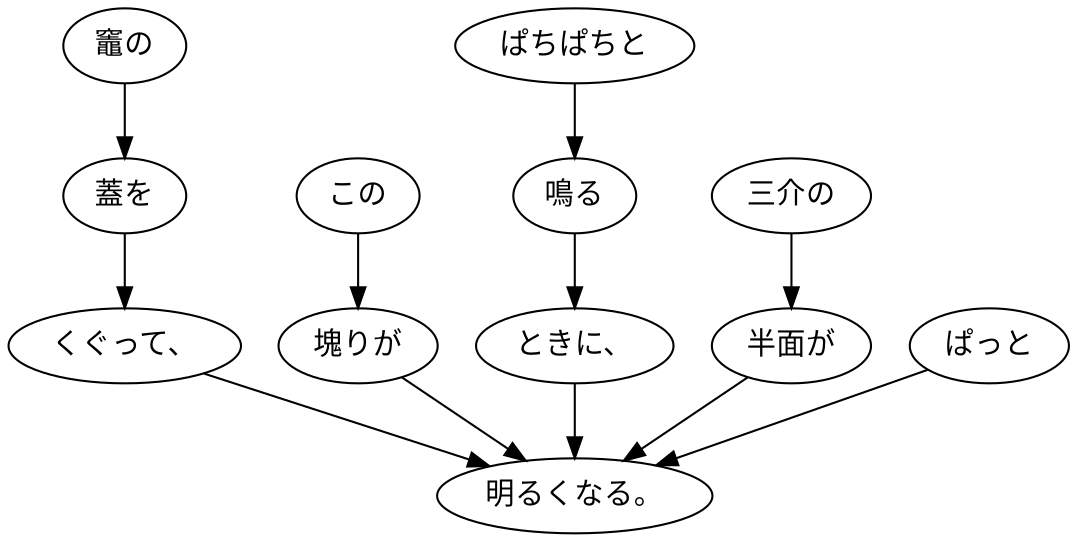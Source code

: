 digraph graph4532 {
	node0 [label="竈の"];
	node1 [label="蓋を"];
	node2 [label="くぐって、"];
	node3 [label="この"];
	node4 [label="塊りが"];
	node5 [label="ぱちぱちと"];
	node6 [label="鳴る"];
	node7 [label="ときに、"];
	node8 [label="三介の"];
	node9 [label="半面が"];
	node10 [label="ぱっと"];
	node11 [label="明るくなる。"];
	node0 -> node1;
	node1 -> node2;
	node2 -> node11;
	node3 -> node4;
	node4 -> node11;
	node5 -> node6;
	node6 -> node7;
	node7 -> node11;
	node8 -> node9;
	node9 -> node11;
	node10 -> node11;
}
